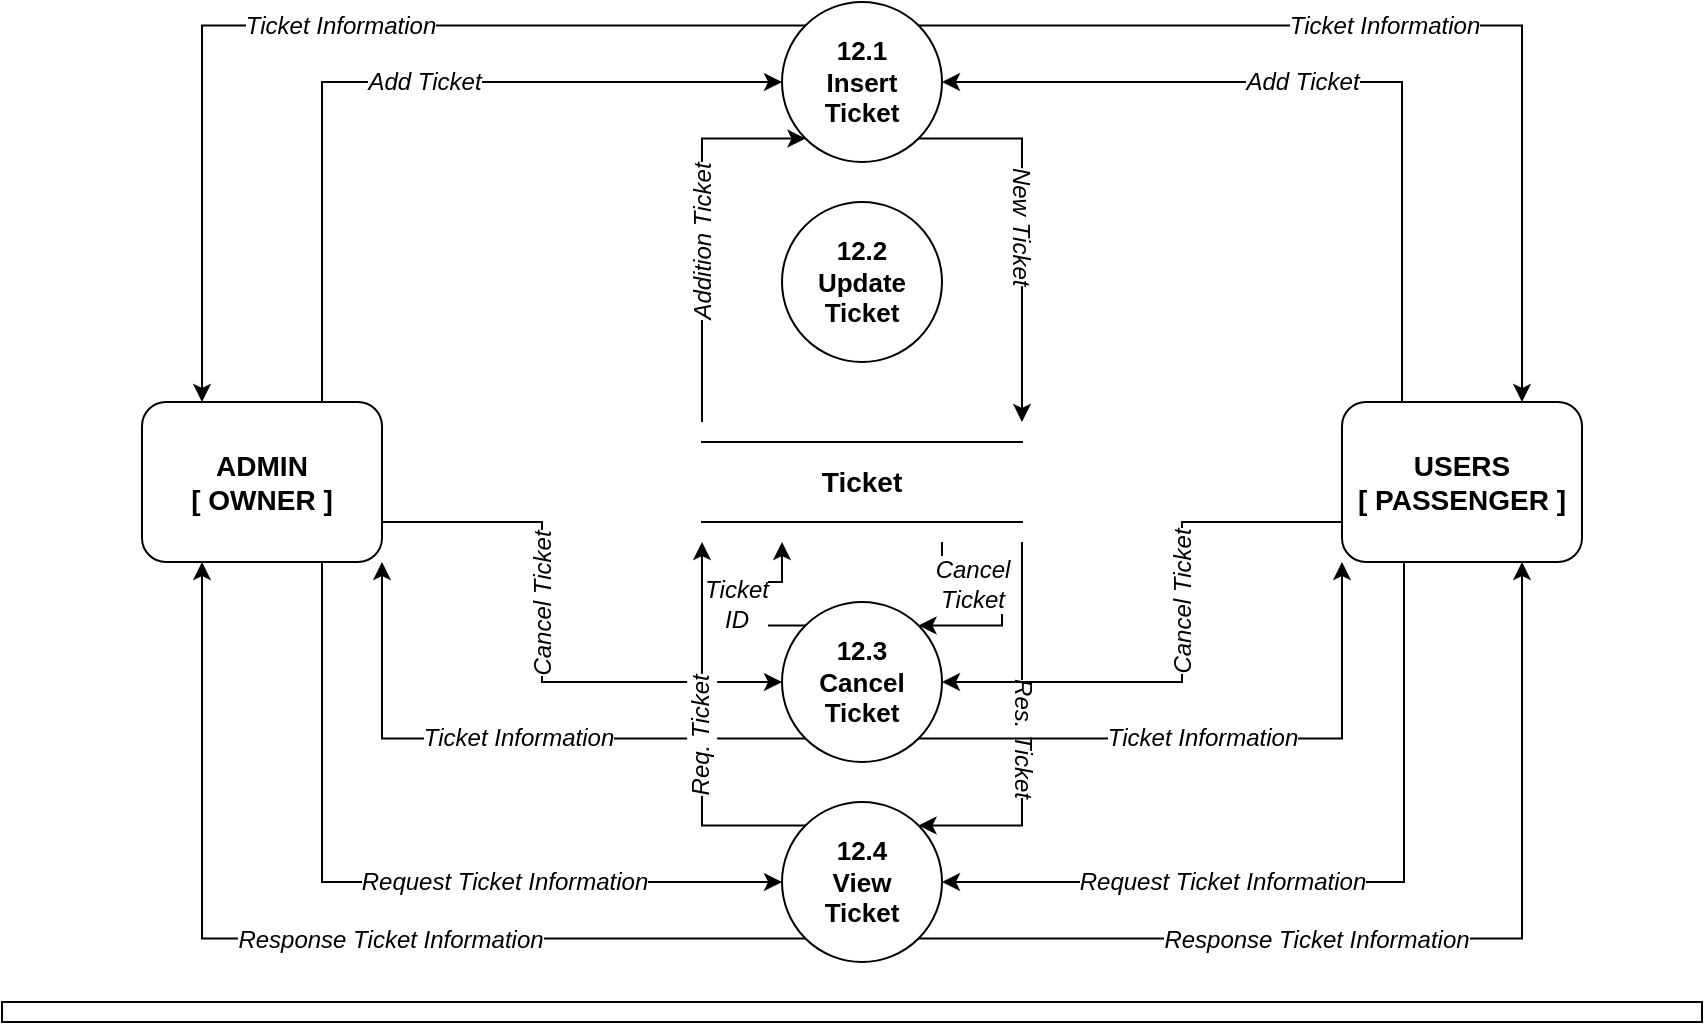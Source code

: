 <mxfile version="22.0.4" type="device">
  <diagram name="Page-1" id="5ffM72v4nF_bGZKfo2SZ">
    <mxGraphModel dx="1600" dy="855" grid="1" gridSize="10" guides="1" tooltips="1" connect="1" arrows="1" fold="1" page="1" pageScale="1" pageWidth="850" pageHeight="1100" math="0" shadow="0">
      <root>
        <mxCell id="0" />
        <mxCell id="1" parent="0" />
        <mxCell id="SJ9dCTv6q1QLFrqjMNKv-57" style="edgeStyle=orthogonalEdgeStyle;rounded=0;orthogonalLoop=1;jettySize=auto;html=1;exitX=1;exitY=0.75;exitDx=0;exitDy=0;entryX=0;entryY=0.5;entryDx=0;entryDy=0;" parent="1" source="SJ9dCTv6q1QLFrqjMNKv-1" target="SJ9dCTv6q1QLFrqjMNKv-7" edge="1">
          <mxGeometry relative="1" as="geometry">
            <Array as="points">
              <mxPoint x="270" y="280" />
              <mxPoint x="270" y="360" />
            </Array>
          </mxGeometry>
        </mxCell>
        <mxCell id="SJ9dCTv6q1QLFrqjMNKv-67" value="Cancel Ticket" style="edgeLabel;html=1;align=center;verticalAlign=middle;resizable=0;points=[];rotation=-90;fontSize=12;fontStyle=2" parent="SJ9dCTv6q1QLFrqjMNKv-57" vertex="1" connectable="0">
          <mxGeometry x="-0.727" y="-1" relative="1" as="geometry">
            <mxPoint x="42" y="40" as="offset" />
          </mxGeometry>
        </mxCell>
        <mxCell id="SJ9dCTv6q1QLFrqjMNKv-59" style="edgeStyle=orthogonalEdgeStyle;rounded=0;orthogonalLoop=1;jettySize=auto;html=1;exitX=0.75;exitY=0;exitDx=0;exitDy=0;entryX=0;entryY=0.5;entryDx=0;entryDy=0;" parent="1" source="SJ9dCTv6q1QLFrqjMNKv-1" target="SJ9dCTv6q1QLFrqjMNKv-4" edge="1">
          <mxGeometry relative="1" as="geometry" />
        </mxCell>
        <mxCell id="SJ9dCTv6q1QLFrqjMNKv-64" value="Add Ticket" style="edgeLabel;html=1;align=center;verticalAlign=middle;resizable=0;points=[];fontSize=12;fontStyle=2" parent="SJ9dCTv6q1QLFrqjMNKv-59" vertex="1" connectable="0">
          <mxGeometry x="0.245" relative="1" as="geometry">
            <mxPoint x="-32" as="offset" />
          </mxGeometry>
        </mxCell>
        <mxCell id="SJ9dCTv6q1QLFrqjMNKv-61" style="edgeStyle=orthogonalEdgeStyle;rounded=0;orthogonalLoop=1;jettySize=auto;html=1;exitX=0.75;exitY=1;exitDx=0;exitDy=0;entryX=0;entryY=0.5;entryDx=0;entryDy=0;" parent="1" source="SJ9dCTv6q1QLFrqjMNKv-1" target="SJ9dCTv6q1QLFrqjMNKv-8" edge="1">
          <mxGeometry relative="1" as="geometry" />
        </mxCell>
        <mxCell id="SJ9dCTv6q1QLFrqjMNKv-69" value="Request Ticket Information" style="edgeLabel;html=1;align=center;verticalAlign=middle;resizable=0;points=[];fontSize=12;fontStyle=2" parent="SJ9dCTv6q1QLFrqjMNKv-61" vertex="1" connectable="0">
          <mxGeometry x="0.192" y="1" relative="1" as="geometry">
            <mxPoint x="18" y="1" as="offset" />
          </mxGeometry>
        </mxCell>
        <mxCell id="SJ9dCTv6q1QLFrqjMNKv-1" value="ADMIN&lt;br style=&quot;font-size: 14px;&quot;&gt;[ OWNER ]" style="rounded=1;whiteSpace=wrap;html=1;fontSize=14;fontStyle=1" parent="1" vertex="1">
          <mxGeometry x="70" y="220" width="120" height="80" as="geometry" />
        </mxCell>
        <mxCell id="SJ9dCTv6q1QLFrqjMNKv-2" value="" style="rounded=0;whiteSpace=wrap;html=1;" parent="1" vertex="1">
          <mxGeometry y="520" width="850" height="10" as="geometry" />
        </mxCell>
        <mxCell id="SJ9dCTv6q1QLFrqjMNKv-41" style="edgeStyle=orthogonalEdgeStyle;rounded=0;orthogonalLoop=1;jettySize=auto;html=1;exitX=1;exitY=1;exitDx=0;exitDy=0;" parent="1" source="SJ9dCTv6q1QLFrqjMNKv-4" edge="1">
          <mxGeometry relative="1" as="geometry">
            <mxPoint x="510" y="230" as="targetPoint" />
            <Array as="points">
              <mxPoint x="510" y="88" />
            </Array>
          </mxGeometry>
        </mxCell>
        <mxCell id="SJ9dCTv6q1QLFrqjMNKv-81" value="New Ticket" style="edgeLabel;html=1;align=center;verticalAlign=middle;resizable=0;points=[];rotation=90;fontSize=12;fontStyle=2" parent="SJ9dCTv6q1QLFrqjMNKv-41" vertex="1" connectable="0">
          <mxGeometry x="-0.318" y="-1" relative="1" as="geometry">
            <mxPoint x="1" y="29" as="offset" />
          </mxGeometry>
        </mxCell>
        <mxCell id="SJ9dCTv6q1QLFrqjMNKv-60" style="edgeStyle=orthogonalEdgeStyle;rounded=0;orthogonalLoop=1;jettySize=auto;html=1;exitX=0;exitY=0;exitDx=0;exitDy=0;entryX=0.25;entryY=0;entryDx=0;entryDy=0;" parent="1" source="SJ9dCTv6q1QLFrqjMNKv-4" target="SJ9dCTv6q1QLFrqjMNKv-1" edge="1">
          <mxGeometry relative="1" as="geometry" />
        </mxCell>
        <mxCell id="SJ9dCTv6q1QLFrqjMNKv-63" value="Ticket Information" style="edgeLabel;html=1;align=center;verticalAlign=middle;resizable=0;points=[];fontSize=12;fontStyle=2" parent="SJ9dCTv6q1QLFrqjMNKv-60" vertex="1" connectable="0">
          <mxGeometry x="-0.315" relative="1" as="geometry">
            <mxPoint x="-65" as="offset" />
          </mxGeometry>
        </mxCell>
        <mxCell id="SJ9dCTv6q1QLFrqjMNKv-4" value="12.1&lt;br style=&quot;font-size: 13px;&quot;&gt;Insert &lt;br style=&quot;font-size: 13px;&quot;&gt;Ticket" style="ellipse;whiteSpace=wrap;html=1;fontSize=13;fontStyle=1" parent="1" vertex="1">
          <mxGeometry x="390" y="20" width="80" height="80" as="geometry" />
        </mxCell>
        <mxCell id="SJ9dCTv6q1QLFrqjMNKv-52" style="edgeStyle=orthogonalEdgeStyle;rounded=0;orthogonalLoop=1;jettySize=auto;html=1;exitX=0.25;exitY=1;exitDx=0;exitDy=0;entryX=1;entryY=0.5;entryDx=0;entryDy=0;" parent="1" source="SJ9dCTv6q1QLFrqjMNKv-5" edge="1" target="SJ9dCTv6q1QLFrqjMNKv-8">
          <mxGeometry relative="1" as="geometry">
            <mxPoint x="700.96" y="304.04" as="sourcePoint" />
            <mxPoint x="470" y="457" as="targetPoint" />
            <Array as="points">
              <mxPoint x="701" y="300" />
              <mxPoint x="701" y="460" />
            </Array>
          </mxGeometry>
        </mxCell>
        <mxCell id="SJ9dCTv6q1QLFrqjMNKv-71" value="Request Ticket Information" style="edgeLabel;html=1;align=center;verticalAlign=middle;resizable=0;points=[];rotation=0;fontSize=12;fontStyle=2" parent="SJ9dCTv6q1QLFrqjMNKv-52" vertex="1" connectable="0">
          <mxGeometry x="-0.597" y="2" relative="1" as="geometry">
            <mxPoint x="-93" y="82" as="offset" />
          </mxGeometry>
        </mxCell>
        <mxCell id="SJ9dCTv6q1QLFrqjMNKv-5" value="USERS&lt;br style=&quot;font-size: 14px;&quot;&gt;[ PASSENGER ]" style="rounded=1;whiteSpace=wrap;html=1;fontSize=14;fontStyle=1" parent="1" vertex="1">
          <mxGeometry x="670" y="220" width="120" height="80" as="geometry" />
        </mxCell>
        <mxCell id="SJ9dCTv6q1QLFrqjMNKv-6" value="12.2&lt;br style=&quot;border-color: var(--border-color); font-size: 13px;&quot;&gt;Update&lt;br style=&quot;border-color: var(--border-color); font-size: 13px;&quot;&gt;Ticket" style="ellipse;whiteSpace=wrap;html=1;fontSize=13;fontStyle=1" parent="1" vertex="1">
          <mxGeometry x="390" y="120" width="80" height="80" as="geometry" />
        </mxCell>
        <mxCell id="SJ9dCTv6q1QLFrqjMNKv-51" style="edgeStyle=orthogonalEdgeStyle;rounded=0;orthogonalLoop=1;jettySize=auto;html=1;exitX=0;exitY=0;exitDx=0;exitDy=0;" parent="1" edge="1">
          <mxGeometry relative="1" as="geometry">
            <mxPoint x="401.716" y="331.716" as="sourcePoint" />
            <mxPoint x="390" y="290" as="targetPoint" />
            <Array as="points">
              <mxPoint x="360" y="332" />
              <mxPoint x="360" y="310" />
              <mxPoint x="390" y="310" />
            </Array>
          </mxGeometry>
        </mxCell>
        <mxCell id="SJ9dCTv6q1QLFrqjMNKv-79" value="Ticket&lt;br style=&quot;font-size: 12px;&quot;&gt;ID" style="edgeLabel;html=1;align=center;verticalAlign=middle;resizable=0;points=[];fontSize=12;fontStyle=2" parent="SJ9dCTv6q1QLFrqjMNKv-51" vertex="1" connectable="0">
          <mxGeometry x="-0.072" relative="1" as="geometry">
            <mxPoint x="7" as="offset" />
          </mxGeometry>
        </mxCell>
        <mxCell id="SJ9dCTv6q1QLFrqjMNKv-58" style="edgeStyle=orthogonalEdgeStyle;rounded=0;orthogonalLoop=1;jettySize=auto;html=1;exitX=0;exitY=1;exitDx=0;exitDy=0;entryX=1;entryY=1;entryDx=0;entryDy=0;" parent="1" source="SJ9dCTv6q1QLFrqjMNKv-7" target="SJ9dCTv6q1QLFrqjMNKv-1" edge="1">
          <mxGeometry relative="1" as="geometry" />
        </mxCell>
        <mxCell id="SJ9dCTv6q1QLFrqjMNKv-68" value="Ticket Information" style="edgeLabel;html=1;align=center;verticalAlign=middle;resizable=0;points=[];fontSize=12;fontStyle=2" parent="SJ9dCTv6q1QLFrqjMNKv-58" vertex="1" connectable="0">
          <mxGeometry x="-0.018" y="-1" relative="1" as="geometry">
            <mxPoint x="4" as="offset" />
          </mxGeometry>
        </mxCell>
        <mxCell id="SJ9dCTv6q1QLFrqjMNKv-7" value="12.3&lt;br style=&quot;border-color: var(--border-color); font-size: 13px;&quot;&gt;Cancel&lt;br style=&quot;border-color: var(--border-color); font-size: 13px;&quot;&gt;Ticket" style="ellipse;whiteSpace=wrap;html=1;fontSize=13;fontStyle=1" parent="1" vertex="1">
          <mxGeometry x="390" y="320" width="80" height="80" as="geometry" />
        </mxCell>
        <mxCell id="SJ9dCTv6q1QLFrqjMNKv-48" style="edgeStyle=orthogonalEdgeStyle;rounded=0;orthogonalLoop=1;jettySize=auto;html=1;exitX=0;exitY=0;exitDx=0;exitDy=0;" parent="1" source="SJ9dCTv6q1QLFrqjMNKv-8" edge="1">
          <mxGeometry relative="1" as="geometry">
            <mxPoint x="350" y="290" as="targetPoint" />
            <Array as="points">
              <mxPoint x="350" y="432" />
            </Array>
          </mxGeometry>
        </mxCell>
        <mxCell id="SJ9dCTv6q1QLFrqjMNKv-83" value="Req. Ticket" style="edgeLabel;html=1;align=center;verticalAlign=middle;resizable=0;points=[];rotation=-90;fontSize=12;fontStyle=2" parent="SJ9dCTv6q1QLFrqjMNKv-48" vertex="1" connectable="0">
          <mxGeometry x="-0.341" relative="1" as="geometry">
            <mxPoint x="-1" y="-33" as="offset" />
          </mxGeometry>
        </mxCell>
        <mxCell id="SJ9dCTv6q1QLFrqjMNKv-53" style="edgeStyle=orthogonalEdgeStyle;rounded=0;orthogonalLoop=1;jettySize=auto;html=1;entryX=0.75;entryY=1;entryDx=0;entryDy=0;exitX=1;exitY=1;exitDx=0;exitDy=0;" parent="1" source="SJ9dCTv6q1QLFrqjMNKv-8" target="SJ9dCTv6q1QLFrqjMNKv-5" edge="1">
          <mxGeometry relative="1" as="geometry">
            <mxPoint x="470" y="480" as="sourcePoint" />
            <Array as="points">
              <mxPoint x="760" y="488" />
            </Array>
          </mxGeometry>
        </mxCell>
        <mxCell id="SJ9dCTv6q1QLFrqjMNKv-72" value="Response Ticket Information" style="edgeLabel;html=1;align=center;verticalAlign=middle;resizable=0;points=[];rotation=0;fontSize=12;fontStyle=2" parent="SJ9dCTv6q1QLFrqjMNKv-53" vertex="1" connectable="0">
          <mxGeometry x="-0.467" y="-2" relative="1" as="geometry">
            <mxPoint x="68" y="-2" as="offset" />
          </mxGeometry>
        </mxCell>
        <mxCell id="SJ9dCTv6q1QLFrqjMNKv-62" style="edgeStyle=orthogonalEdgeStyle;rounded=0;orthogonalLoop=1;jettySize=auto;html=1;exitX=0;exitY=1;exitDx=0;exitDy=0;entryX=0.25;entryY=1;entryDx=0;entryDy=0;" parent="1" source="SJ9dCTv6q1QLFrqjMNKv-8" target="SJ9dCTv6q1QLFrqjMNKv-1" edge="1">
          <mxGeometry relative="1" as="geometry" />
        </mxCell>
        <mxCell id="SJ9dCTv6q1QLFrqjMNKv-70" value="Response Ticket Information" style="edgeLabel;html=1;align=center;verticalAlign=middle;resizable=0;points=[];fontSize=12;fontStyle=2" parent="SJ9dCTv6q1QLFrqjMNKv-62" vertex="1" connectable="0">
          <mxGeometry x="-0.219" relative="1" as="geometry">
            <mxPoint x="-16" as="offset" />
          </mxGeometry>
        </mxCell>
        <mxCell id="SJ9dCTv6q1QLFrqjMNKv-8" value="12.4&lt;br style=&quot;border-color: var(--border-color); font-size: 13px;&quot;&gt;View&lt;br style=&quot;border-color: var(--border-color); font-size: 13px;&quot;&gt;Ticket" style="ellipse;whiteSpace=wrap;html=1;fontSize=13;fontStyle=1" parent="1" vertex="1">
          <mxGeometry x="390" y="420" width="80" height="80" as="geometry" />
        </mxCell>
        <mxCell id="SJ9dCTv6q1QLFrqjMNKv-43" style="edgeStyle=orthogonalEdgeStyle;rounded=0;orthogonalLoop=1;jettySize=auto;html=1;entryX=0;entryY=1;entryDx=0;entryDy=0;" parent="1" target="SJ9dCTv6q1QLFrqjMNKv-4" edge="1">
          <mxGeometry relative="1" as="geometry">
            <mxPoint x="350" y="230" as="sourcePoint" />
            <Array as="points">
              <mxPoint x="350" y="88" />
            </Array>
          </mxGeometry>
        </mxCell>
        <mxCell id="SJ9dCTv6q1QLFrqjMNKv-82" value="Addition Ticket" style="edgeLabel;html=1;align=center;verticalAlign=middle;resizable=0;points=[];rotation=-90;fontSize=12;fontStyle=2" parent="SJ9dCTv6q1QLFrqjMNKv-43" vertex="1" connectable="0">
          <mxGeometry x="0.261" y="-1" relative="1" as="geometry">
            <mxPoint x="-1" y="32" as="offset" />
          </mxGeometry>
        </mxCell>
        <mxCell id="SJ9dCTv6q1QLFrqjMNKv-49" style="edgeStyle=orthogonalEdgeStyle;rounded=0;orthogonalLoop=1;jettySize=auto;html=1;entryX=1;entryY=0;entryDx=0;entryDy=0;" parent="1" target="SJ9dCTv6q1QLFrqjMNKv-8" edge="1">
          <mxGeometry relative="1" as="geometry">
            <mxPoint x="510" y="290" as="sourcePoint" />
            <Array as="points">
              <mxPoint x="510" y="432" />
            </Array>
          </mxGeometry>
        </mxCell>
        <mxCell id="SJ9dCTv6q1QLFrqjMNKv-85" value="Res. Ticket" style="edgeLabel;html=1;align=center;verticalAlign=middle;resizable=0;points=[];rotation=90;fontSize=12;fontStyle=2" parent="SJ9dCTv6q1QLFrqjMNKv-49" vertex="1" connectable="0">
          <mxGeometry x="0.307" y="-1" relative="1" as="geometry">
            <mxPoint x="2" y="-29" as="offset" />
          </mxGeometry>
        </mxCell>
        <mxCell id="SJ9dCTv6q1QLFrqjMNKv-50" style="edgeStyle=orthogonalEdgeStyle;rounded=0;orthogonalLoop=1;jettySize=auto;html=1;entryX=1;entryY=0;entryDx=0;entryDy=0;" parent="1" target="SJ9dCTv6q1QLFrqjMNKv-7" edge="1">
          <mxGeometry relative="1" as="geometry">
            <mxPoint x="470" y="290" as="sourcePoint" />
            <Array as="points">
              <mxPoint x="470" y="310" />
              <mxPoint x="500" y="310" />
              <mxPoint x="500" y="332" />
            </Array>
          </mxGeometry>
        </mxCell>
        <mxCell id="SJ9dCTv6q1QLFrqjMNKv-80" value="Cancel&lt;br style=&quot;font-size: 12px;&quot;&gt;Ticket" style="edgeLabel;html=1;align=center;verticalAlign=middle;resizable=0;points=[];fontSize=12;fontStyle=2" parent="SJ9dCTv6q1QLFrqjMNKv-50" vertex="1" connectable="0">
          <mxGeometry x="-0.029" y="-1" relative="1" as="geometry">
            <mxPoint x="-14" y="-4" as="offset" />
          </mxGeometry>
        </mxCell>
        <mxCell id="SJ9dCTv6q1QLFrqjMNKv-10" value="Ticket" style="html=1;dashed=0;whiteSpace=wrap;shape=partialRectangle;right=0;left=0;fontSize=14;fontStyle=1" parent="1" vertex="1">
          <mxGeometry x="350" y="240" width="160" height="40" as="geometry" />
        </mxCell>
        <mxCell id="R3h40VGpxeTTaH1PslaA-1" style="edgeStyle=orthogonalEdgeStyle;rounded=0;orthogonalLoop=1;jettySize=auto;html=1;exitX=1;exitY=0;exitDx=0;exitDy=0;entryX=0.75;entryY=0;entryDx=0;entryDy=0;" edge="1" parent="1" source="SJ9dCTv6q1QLFrqjMNKv-4" target="SJ9dCTv6q1QLFrqjMNKv-5">
          <mxGeometry relative="1" as="geometry">
            <mxPoint x="412" y="42" as="sourcePoint" />
            <mxPoint x="110" y="230" as="targetPoint" />
          </mxGeometry>
        </mxCell>
        <mxCell id="R3h40VGpxeTTaH1PslaA-2" value="Ticket Information" style="edgeLabel;html=1;align=center;verticalAlign=middle;resizable=0;points=[];fontSize=12;fontStyle=2" vertex="1" connectable="0" parent="R3h40VGpxeTTaH1PslaA-1">
          <mxGeometry x="-0.315" relative="1" as="geometry">
            <mxPoint x="64" as="offset" />
          </mxGeometry>
        </mxCell>
        <mxCell id="R3h40VGpxeTTaH1PslaA-3" style="edgeStyle=orthogonalEdgeStyle;rounded=0;orthogonalLoop=1;jettySize=auto;html=1;exitX=0.25;exitY=0;exitDx=0;exitDy=0;entryX=1;entryY=0.5;entryDx=0;entryDy=0;" edge="1" parent="1" source="SJ9dCTv6q1QLFrqjMNKv-5" target="SJ9dCTv6q1QLFrqjMNKv-4">
          <mxGeometry relative="1" as="geometry">
            <mxPoint x="170" y="230" as="sourcePoint" />
            <mxPoint x="400" y="70" as="targetPoint" />
          </mxGeometry>
        </mxCell>
        <mxCell id="R3h40VGpxeTTaH1PslaA-4" value="Add Ticket" style="edgeLabel;html=1;align=center;verticalAlign=middle;resizable=0;points=[];fontSize=12;fontStyle=2" vertex="1" connectable="0" parent="R3h40VGpxeTTaH1PslaA-3">
          <mxGeometry x="0.245" relative="1" as="geometry">
            <mxPoint x="33" as="offset" />
          </mxGeometry>
        </mxCell>
        <mxCell id="R3h40VGpxeTTaH1PslaA-5" style="edgeStyle=orthogonalEdgeStyle;rounded=0;orthogonalLoop=1;jettySize=auto;html=1;exitX=0;exitY=0.75;exitDx=0;exitDy=0;entryX=1;entryY=0.5;entryDx=0;entryDy=0;" edge="1" parent="1" source="SJ9dCTv6q1QLFrqjMNKv-5" target="SJ9dCTv6q1QLFrqjMNKv-7">
          <mxGeometry relative="1" as="geometry">
            <Array as="points">
              <mxPoint x="590" y="280" />
              <mxPoint x="590" y="360" />
            </Array>
            <mxPoint x="200" y="290" as="sourcePoint" />
            <mxPoint x="400" y="370" as="targetPoint" />
          </mxGeometry>
        </mxCell>
        <mxCell id="R3h40VGpxeTTaH1PslaA-6" value="Cancel Ticket" style="edgeLabel;html=1;align=center;verticalAlign=middle;resizable=0;points=[];rotation=-90;fontSize=12;fontStyle=2" vertex="1" connectable="0" parent="R3h40VGpxeTTaH1PslaA-5">
          <mxGeometry x="-0.727" y="-1" relative="1" as="geometry">
            <mxPoint x="-42" y="41" as="offset" />
          </mxGeometry>
        </mxCell>
        <mxCell id="R3h40VGpxeTTaH1PslaA-7" style="edgeStyle=orthogonalEdgeStyle;rounded=0;orthogonalLoop=1;jettySize=auto;html=1;exitX=1;exitY=1;exitDx=0;exitDy=0;entryX=0;entryY=1;entryDx=0;entryDy=0;" edge="1" parent="1" source="SJ9dCTv6q1QLFrqjMNKv-7" target="SJ9dCTv6q1QLFrqjMNKv-5">
          <mxGeometry relative="1" as="geometry">
            <mxPoint x="412" y="398" as="sourcePoint" />
            <mxPoint x="200" y="310" as="targetPoint" />
          </mxGeometry>
        </mxCell>
        <mxCell id="R3h40VGpxeTTaH1PslaA-8" value="Ticket Information" style="edgeLabel;html=1;align=center;verticalAlign=middle;resizable=0;points=[];fontSize=12;fontStyle=2" vertex="1" connectable="0" parent="R3h40VGpxeTTaH1PslaA-7">
          <mxGeometry x="-0.018" y="-1" relative="1" as="geometry">
            <mxPoint x="-6" y="-2" as="offset" />
          </mxGeometry>
        </mxCell>
      </root>
    </mxGraphModel>
  </diagram>
</mxfile>
